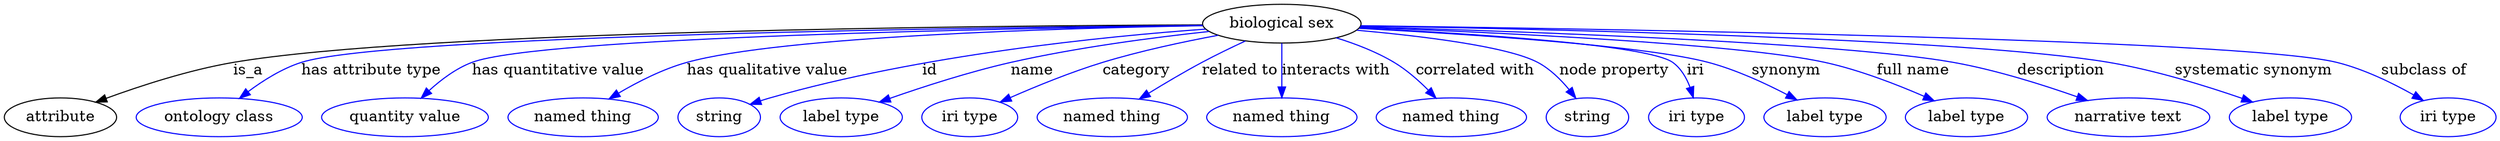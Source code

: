 digraph {
	graph [bb="0,0,1892.7,123"];
	node [label="\N"];
	"biological sex"	 [height=0.5,
		label="biological sex",
		pos="971.3,105",
		width=1.661];
	attribute	 [height=0.5,
		pos="40.296,18",
		width=1.1193];
	"biological sex" -> attribute	 [label=is_a,
		lp="198.3,61.5",
		pos="e,68.887,30.776 911.36,104.4 752.96,102.49 325.9,94.989 187.3,69 149.13,61.844 107.48,46.644 78.285,34.69"];
	"has attribute type"	 [color=blue,
		height=0.5,
		label="ontology class",
		pos="160.3,18",
		width=1.7151];
	"biological sex" -> "has attribute type"	 [color=blue,
		label="has attribute type",
		lp="292.3,61.5",
		pos="e,181.94,35.107 911.51,103.7 749.17,99.948 308.16,88.101 245.3,69 225.75,63.061 206.06,51.665 190.55,41.149",
		style=solid];
	"has quantitative value"	 [color=blue,
		height=0.5,
		label="quantity value",
		pos="301.3,18",
		width=1.6971];
	"biological sex" -> "has quantitative value"	 [color=blue,
		label="has quantitative value",
		lp="428.8,61.5",
		pos="e,318.31,35.29 911.51,103.38 769.35,99.244 419.24,87.323 369.3,69 353.42,63.177 338.14,52.353 326.1,42.169",
		style=solid];
	"has qualitative value"	 [color=blue,
		height=0.5,
		label="named thing",
		pos="435.3,18",
		width=1.5346];
	"biological sex" -> "has qualitative value"	 [color=blue,
		label="has qualitative value",
		lp="582.3,61.5",
		pos="e,458.35,34.626 911.45,103.32 807.19,99.872 596.64,90.435 526.3,69 505.39,62.631 483.98,50.936 467.18,40.351",
		style=solid];
	id	 [color=blue,
		height=0.5,
		label=string,
		pos="539.3,18",
		width=0.84854];
	"biological sex" -> id	 [color=blue,
		label=id,
		lp="700.8,61.5",
		pos="e,563.12,29.578 913.08,100.49 835.25,93.186 693.81,75.391 579.3,36 577.05,35.227 574.75,34.374 572.46,33.474",
		style=solid];
	name	 [color=blue,
		height=0.5,
		label="label type",
		pos="633.3,18",
		width=1.2638];
	"biological sex" -> name	 [color=blue,
		label=name,
		lp="791.8,61.5",
		pos="e,665.2,31.041 916.98,97.36 877.57,91.241 823.17,81.599 776.3,69 741.46,59.636 703,45.708 674.75,34.772",
		style=solid];
	category	 [color=blue,
		height=0.5,
		label="iri type",
		pos="733.3,18",
		width=1.011];
	"biological sex" -> category	 [color=blue,
		label=category,
		lp="868.8,61.5",
		pos="e,759.09,31.075 924.98,93.539 900.93,87.145 871.24,78.551 845.3,69 818.92,59.29 790.08,46.094 768.28,35.558",
		style=solid];
	"related to"	 [color=blue,
		height=0.5,
		label="named thing",
		pos="843.3,18",
		width=1.5346];
	"biological sex" -> "related to"	 [color=blue,
		label="related to",
		lp="941.3,61.5",
		pos="e,866.14,34.573 945.49,88.752 935.94,82.651 925.07,75.596 915.3,69 901.78,59.877 887.06,49.524 874.47,40.541",
		style=solid];
	"interacts with"	 [color=blue,
		height=0.5,
		label="named thing",
		pos="971.3,18",
		width=1.5346];
	"biological sex" -> "interacts with"	 [color=blue,
		label="interacts with",
		lp="1008.3,61.5",
		pos="e,971.3,36.003 971.3,86.974 971.3,75.192 971.3,59.561 971.3,46.158",
		style=solid];
	"correlated with"	 [color=blue,
		height=0.5,
		label="named thing",
		pos="1099.3,18",
		width=1.5346];
	"biological sex" -> "correlated with"	 [color=blue,
		label="correlated with",
		lp="1107.3,61.5",
		pos="e,1084.9,35.669 1008.9,90.932 1022.2,85.111 1037,77.677 1049.3,69 1059.6,61.708 1069.7,52.121 1078,43.229",
		style=solid];
	"node property"	 [color=blue,
		height=0.5,
		label=string,
		pos="1203.3,18",
		width=0.84854];
	"biological sex" -> "node property"	 [color=blue,
		label="node property",
		lp="1210.3,61.5",
		pos="e,1190.9,34.834 1026,97.686 1071,91.017 1130.8,80.478 1152.3,69 1164.4,62.544 1175.4,52.295 1184.2,42.673",
		style=solid];
	iri	 [color=blue,
		height=0.5,
		label="iri type",
		pos="1288.3,18",
		width=1.011];
	"biological sex" -> iri	 [color=blue,
		label=iri,
		lp="1275.8,61.5",
		pos="e,1280.6,35.602 1030.8,102.95 1102,99.539 1216.1,90.78 1252.3,69 1262,63.156 1269.8,53.575 1275.6,44.287",
		style=solid];
	synonym	 [color=blue,
		height=0.5,
		label="label type",
		pos="1388.3,18",
		width=1.2638];
	"biological sex" -> synonym	 [color=blue,
		label=synonym,
		lp="1349.8,61.5",
		pos="e,1363.7,33.357 1029.8,100.77 1107.3,94.736 1239.7,82.85 1286.3,69 1310.4,61.846 1335.7,49.253 1355,38.37",
		style=solid];
	"full name"	 [color=blue,
		height=0.5,
		label="label type",
		pos="1497.3,18",
		width=1.2638];
	"biological sex" -> "full name"	 [color=blue,
		label="full name",
		lp="1449.8,61.5",
		pos="e,1470,32.764 1030.6,102.1 1127.4,96.975 1314.9,85.297 1379.3,69 1407.8,61.778 1438.3,48.469 1461.1,37.258",
		style=solid];
	description	 [color=blue,
		height=0.5,
		label="narrative text",
		pos="1618.3,18",
		width=1.6068];
	"biological sex" -> description	 [color=blue,
		label=description,
		lp="1561.8,61.5",
		pos="e,1585.9,32.958 1030.7,102.91 1146,98.503 1396.1,87.153 1480.3,69 1513.5,61.834 1549.5,48.326 1576.4,37.011",
		style=solid];
	"systematic synonym"	 [color=blue,
		height=0.5,
		label="label type",
		pos="1739.3,18",
		width=1.2638];
	"biological sex" -> "systematic synonym"	 [color=blue,
		label="systematic synonym",
		lp="1705.3,61.5",
		pos="e,1709.1,31.643 1031.1,103.72 1165.8,100.5 1489.4,90.68 1596.3,69 1632.2,61.714 1671.3,47.289 1699.6,35.633",
		style=solid];
	"subclass of"	 [color=blue,
		height=0.5,
		label="iri type",
		pos="1856.3,18",
		width=1.011];
	"biological sex" -> "subclass of"	 [color=blue,
		label="subclass of",
		lp="1829.8,61.5",
		pos="e,1835.8,33.155 1031,103.88 1203.6,100.43 1695.5,88.933 1765.3,69 1787.5,62.65 1810.2,49.94 1827.4,38.797",
		style=solid];
}
